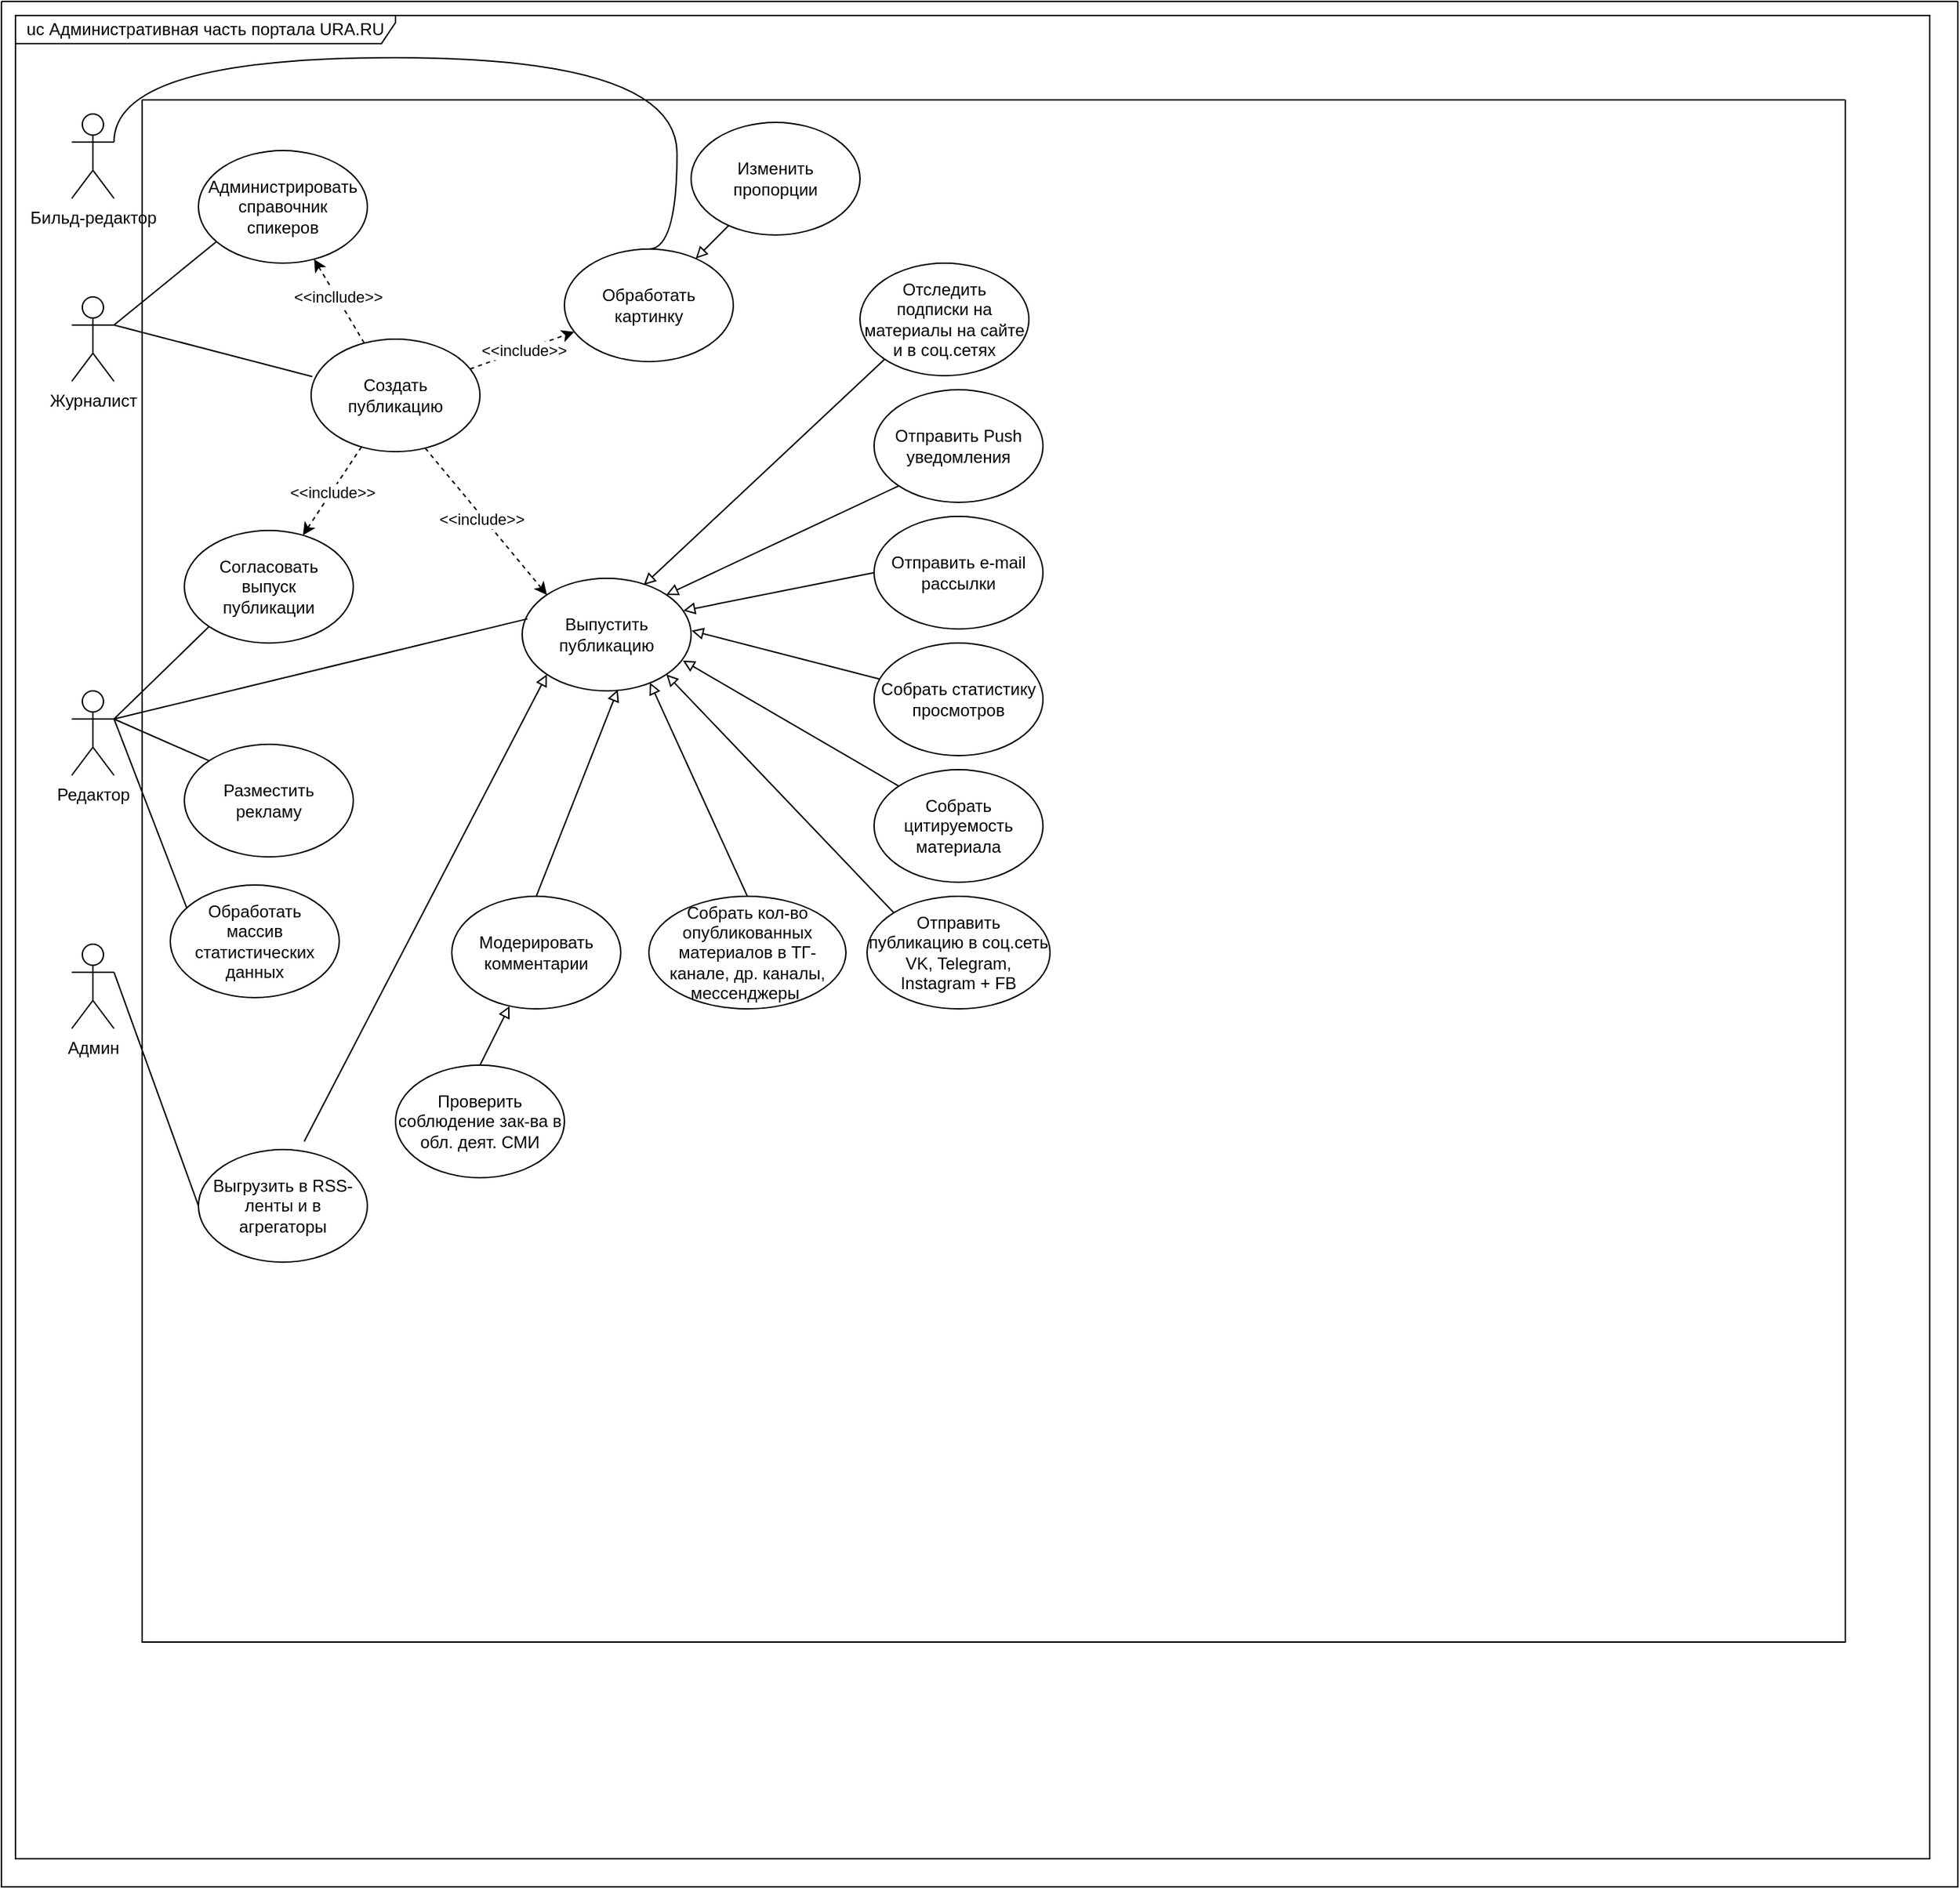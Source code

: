 <mxfile version="21.6.2" type="github">
  <diagram name="uc_uranews_admin_v1" id="NT0iobg41Oxpv7OmTtV7">
    <mxGraphModel dx="3544" dy="3398" grid="1" gridSize="10" guides="1" tooltips="1" connect="1" arrows="1" fold="1" page="1" pageScale="1" pageWidth="827" pageHeight="1169" math="0" shadow="0">
      <root>
        <mxCell id="0" />
        <mxCell id="1" parent="0" />
        <mxCell id="mFdXJgW_mLOd4mW9TATP-8" value="" style="swimlane;startSize=0;" vertex="1" parent="1">
          <mxGeometry x="-1410" y="-2120" width="1390" height="1340" as="geometry">
            <mxRectangle width="50" height="40" as="alternateBounds" />
          </mxGeometry>
        </mxCell>
        <mxCell id="mFdXJgW_mLOd4mW9TATP-18" value="uc Административная часть портала URA.RU" style="shape=umlFrame;whiteSpace=wrap;html=1;pointerEvents=0;width=270;height=20;" vertex="1" parent="mFdXJgW_mLOd4mW9TATP-8">
          <mxGeometry x="10" y="10" width="1360" height="1310" as="geometry" />
        </mxCell>
        <mxCell id="mFdXJgW_mLOd4mW9TATP-58" style="rounded=0;orthogonalLoop=1;jettySize=auto;html=1;exitX=0.5;exitY=0;exitDx=0;exitDy=0;entryX=0.566;entryY=0.989;entryDx=0;entryDy=0;endArrow=block;endFill=0;entryPerimeter=0;" edge="1" parent="mFdXJgW_mLOd4mW9TATP-8" source="mFdXJgW_mLOd4mW9TATP-27" target="mFdXJgW_mLOd4mW9TATP-29">
          <mxGeometry relative="1" as="geometry" />
        </mxCell>
        <mxCell id="mFdXJgW_mLOd4mW9TATP-47" value="" style="rounded=0;orthogonalLoop=1;jettySize=auto;html=1;endArrow=classic;endFill=1;startArrow=none;startFill=0;dashed=1;" edge="1" parent="mFdXJgW_mLOd4mW9TATP-8" source="mFdXJgW_mLOd4mW9TATP-28" target="mFdXJgW_mLOd4mW9TATP-46">
          <mxGeometry relative="1" as="geometry" />
        </mxCell>
        <mxCell id="mFdXJgW_mLOd4mW9TATP-70" value="&amp;lt;&amp;lt;include&amp;gt;&amp;gt;" style="edgeLabel;html=1;align=center;verticalAlign=middle;resizable=0;points=[];" vertex="1" connectable="0" parent="mFdXJgW_mLOd4mW9TATP-47">
          <mxGeometry x="-0.098" relative="1" as="geometry">
            <mxPoint x="4" y="-2" as="offset" />
          </mxGeometry>
        </mxCell>
        <mxCell id="mFdXJgW_mLOd4mW9TATP-28" value="Создать &lt;br&gt;публикацию" style="ellipse;whiteSpace=wrap;html=1;" vertex="1" parent="mFdXJgW_mLOd4mW9TATP-8">
          <mxGeometry x="220" y="240" width="120" height="80" as="geometry" />
        </mxCell>
        <mxCell id="mFdXJgW_mLOd4mW9TATP-51" style="rounded=0;orthogonalLoop=1;jettySize=auto;html=1;exitX=0;exitY=0;exitDx=0;exitDy=0;entryX=0.676;entryY=0.969;entryDx=0;entryDy=0;entryPerimeter=0;endArrow=none;endFill=0;dashed=1;startArrow=classic;startFill=1;" edge="1" parent="mFdXJgW_mLOd4mW9TATP-8" source="mFdXJgW_mLOd4mW9TATP-29" target="mFdXJgW_mLOd4mW9TATP-28">
          <mxGeometry relative="1" as="geometry" />
        </mxCell>
        <mxCell id="mFdXJgW_mLOd4mW9TATP-72" value="&amp;lt;&amp;lt;include&amp;gt;&amp;gt;" style="edgeLabel;html=1;align=center;verticalAlign=middle;resizable=0;points=[];" vertex="1" connectable="0" parent="mFdXJgW_mLOd4mW9TATP-51">
          <mxGeometry x="0.058" y="1" relative="1" as="geometry">
            <mxPoint as="offset" />
          </mxGeometry>
        </mxCell>
        <mxCell id="mFdXJgW_mLOd4mW9TATP-29" value="Выпустить публикацию" style="ellipse;whiteSpace=wrap;html=1;" vertex="1" parent="mFdXJgW_mLOd4mW9TATP-8">
          <mxGeometry x="370" y="410" width="120" height="80" as="geometry" />
        </mxCell>
        <mxCell id="mFdXJgW_mLOd4mW9TATP-50" value="" style="rounded=0;orthogonalLoop=1;jettySize=auto;html=1;endArrow=none;endFill=0;startArrow=classic;startFill=1;dashed=1;" edge="1" parent="mFdXJgW_mLOd4mW9TATP-8" source="mFdXJgW_mLOd4mW9TATP-30" target="mFdXJgW_mLOd4mW9TATP-28">
          <mxGeometry relative="1" as="geometry" />
        </mxCell>
        <mxCell id="mFdXJgW_mLOd4mW9TATP-73" value="&amp;lt;&amp;lt;include&amp;gt;&amp;gt;" style="edgeLabel;html=1;align=center;verticalAlign=middle;resizable=0;points=[];" vertex="1" connectable="0" parent="mFdXJgW_mLOd4mW9TATP-50">
          <mxGeometry x="-0.012" relative="1" as="geometry">
            <mxPoint as="offset" />
          </mxGeometry>
        </mxCell>
        <mxCell id="mFdXJgW_mLOd4mW9TATP-66" style="rounded=0;orthogonalLoop=1;jettySize=auto;html=1;exitX=1;exitY=0.333;exitDx=0;exitDy=0;exitPerimeter=0;entryX=0;entryY=0.5;entryDx=0;entryDy=0;endArrow=none;endFill=0;" edge="1" parent="mFdXJgW_mLOd4mW9TATP-8" source="mFdXJgW_mLOd4mW9TATP-23" target="mFdXJgW_mLOd4mW9TATP-45">
          <mxGeometry relative="1" as="geometry" />
        </mxCell>
        <mxCell id="mFdXJgW_mLOd4mW9TATP-23" value="Админ" style="shape=umlActor;verticalLabelPosition=bottom;verticalAlign=top;html=1;" vertex="1" parent="mFdXJgW_mLOd4mW9TATP-8">
          <mxGeometry x="50" y="670" width="30" height="60" as="geometry" />
        </mxCell>
        <mxCell id="mFdXJgW_mLOd4mW9TATP-64" style="rounded=0;orthogonalLoop=1;jettySize=auto;html=1;exitX=1;exitY=0.333;exitDx=0;exitDy=0;exitPerimeter=0;entryX=0.031;entryY=0.36;entryDx=0;entryDy=0;entryPerimeter=0;endArrow=none;endFill=0;" edge="1" parent="mFdXJgW_mLOd4mW9TATP-8" source="mFdXJgW_mLOd4mW9TATP-25" target="mFdXJgW_mLOd4mW9TATP-29">
          <mxGeometry relative="1" as="geometry" />
        </mxCell>
        <mxCell id="mFdXJgW_mLOd4mW9TATP-67" style="rounded=0;orthogonalLoop=1;jettySize=auto;html=1;exitX=1;exitY=0.333;exitDx=0;exitDy=0;exitPerimeter=0;entryX=0;entryY=0;entryDx=0;entryDy=0;endArrow=none;endFill=0;" edge="1" parent="mFdXJgW_mLOd4mW9TATP-8" source="mFdXJgW_mLOd4mW9TATP-25" target="mFdXJgW_mLOd4mW9TATP-33">
          <mxGeometry relative="1" as="geometry" />
        </mxCell>
        <mxCell id="mFdXJgW_mLOd4mW9TATP-68" style="rounded=0;orthogonalLoop=1;jettySize=auto;html=1;exitX=1;exitY=0.333;exitDx=0;exitDy=0;exitPerimeter=0;entryX=0.1;entryY=0.214;entryDx=0;entryDy=0;entryPerimeter=0;endArrow=none;endFill=0;" edge="1" parent="mFdXJgW_mLOd4mW9TATP-8" source="mFdXJgW_mLOd4mW9TATP-25" target="mFdXJgW_mLOd4mW9TATP-36">
          <mxGeometry relative="1" as="geometry" />
        </mxCell>
        <mxCell id="mFdXJgW_mLOd4mW9TATP-71" style="rounded=0;orthogonalLoop=1;jettySize=auto;html=1;exitX=1;exitY=0.333;exitDx=0;exitDy=0;exitPerimeter=0;entryX=0;entryY=1;entryDx=0;entryDy=0;endArrow=none;endFill=0;" edge="1" parent="mFdXJgW_mLOd4mW9TATP-8" source="mFdXJgW_mLOd4mW9TATP-25" target="mFdXJgW_mLOd4mW9TATP-30">
          <mxGeometry relative="1" as="geometry" />
        </mxCell>
        <mxCell id="mFdXJgW_mLOd4mW9TATP-25" value="Редактор" style="shape=umlActor;verticalLabelPosition=bottom;verticalAlign=top;html=1;" vertex="1" parent="mFdXJgW_mLOd4mW9TATP-8">
          <mxGeometry x="50" y="490" width="30" height="60" as="geometry" />
        </mxCell>
        <mxCell id="mFdXJgW_mLOd4mW9TATP-63" style="edgeStyle=orthogonalEdgeStyle;rounded=0;orthogonalLoop=1;jettySize=auto;html=1;exitX=1;exitY=0.333;exitDx=0;exitDy=0;exitPerimeter=0;entryX=0.5;entryY=0;entryDx=0;entryDy=0;endArrow=none;endFill=0;curved=1;" edge="1" parent="mFdXJgW_mLOd4mW9TATP-8" source="mFdXJgW_mLOd4mW9TATP-26" target="mFdXJgW_mLOd4mW9TATP-46">
          <mxGeometry relative="1" as="geometry">
            <Array as="points">
              <mxPoint x="80" y="40" />
              <mxPoint x="480" y="40" />
            </Array>
          </mxGeometry>
        </mxCell>
        <mxCell id="mFdXJgW_mLOd4mW9TATP-26" value="Бильд-редактор" style="shape=umlActor;verticalLabelPosition=bottom;verticalAlign=top;html=1;" vertex="1" parent="mFdXJgW_mLOd4mW9TATP-8">
          <mxGeometry x="50" y="80" width="30" height="60" as="geometry" />
        </mxCell>
        <mxCell id="mFdXJgW_mLOd4mW9TATP-52" value="" style="rounded=0;orthogonalLoop=1;jettySize=auto;html=1;endArrow=block;endFill=0;entryX=1.003;entryY=0.465;entryDx=0;entryDy=0;entryPerimeter=0;" edge="1" parent="mFdXJgW_mLOd4mW9TATP-8" source="mFdXJgW_mLOd4mW9TATP-35" target="mFdXJgW_mLOd4mW9TATP-29">
          <mxGeometry relative="1" as="geometry" />
        </mxCell>
        <mxCell id="mFdXJgW_mLOd4mW9TATP-59" value="" style="rounded=0;orthogonalLoop=1;jettySize=auto;html=1;endArrow=none;endFill=0;startArrow=classic;startFill=1;dashed=1;" edge="1" parent="mFdXJgW_mLOd4mW9TATP-8" source="mFdXJgW_mLOd4mW9TATP-38" target="mFdXJgW_mLOd4mW9TATP-28">
          <mxGeometry relative="1" as="geometry" />
        </mxCell>
        <mxCell id="mFdXJgW_mLOd4mW9TATP-69" value="&amp;lt;&amp;lt;incllude&amp;gt;&amp;gt;" style="edgeLabel;html=1;align=center;verticalAlign=middle;resizable=0;points=[];" vertex="1" connectable="0" parent="mFdXJgW_mLOd4mW9TATP-59">
          <mxGeometry x="-0.346" y="1" relative="1" as="geometry">
            <mxPoint x="4" y="8" as="offset" />
          </mxGeometry>
        </mxCell>
        <mxCell id="mFdXJgW_mLOd4mW9TATP-56" style="rounded=0;orthogonalLoop=1;jettySize=auto;html=1;exitX=0;exitY=1;exitDx=0;exitDy=0;entryX=1;entryY=0;entryDx=0;entryDy=0;endArrow=block;endFill=0;" edge="1" parent="mFdXJgW_mLOd4mW9TATP-8" source="mFdXJgW_mLOd4mW9TATP-39" target="mFdXJgW_mLOd4mW9TATP-29">
          <mxGeometry relative="1" as="geometry" />
        </mxCell>
        <mxCell id="mFdXJgW_mLOd4mW9TATP-57" style="rounded=0;orthogonalLoop=1;jettySize=auto;html=1;exitX=0;exitY=0.5;exitDx=0;exitDy=0;entryX=0.954;entryY=0.288;entryDx=0;entryDy=0;entryPerimeter=0;endArrow=block;endFill=0;" edge="1" parent="mFdXJgW_mLOd4mW9TATP-8" source="mFdXJgW_mLOd4mW9TATP-40" target="mFdXJgW_mLOd4mW9TATP-29">
          <mxGeometry relative="1" as="geometry" />
        </mxCell>
        <mxCell id="mFdXJgW_mLOd4mW9TATP-54" style="rounded=0;orthogonalLoop=1;jettySize=auto;html=1;exitX=0;exitY=0;exitDx=0;exitDy=0;entryX=1;entryY=1;entryDx=0;entryDy=0;endArrow=block;endFill=0;" edge="1" parent="mFdXJgW_mLOd4mW9TATP-8" source="mFdXJgW_mLOd4mW9TATP-41" target="mFdXJgW_mLOd4mW9TATP-29">
          <mxGeometry relative="1" as="geometry" />
        </mxCell>
        <mxCell id="mFdXJgW_mLOd4mW9TATP-53" style="rounded=0;orthogonalLoop=1;jettySize=auto;html=1;exitX=0;exitY=0;exitDx=0;exitDy=0;endArrow=block;endFill=0;entryX=0.951;entryY=0.73;entryDx=0;entryDy=0;entryPerimeter=0;" edge="1" parent="mFdXJgW_mLOd4mW9TATP-8" source="mFdXJgW_mLOd4mW9TATP-42" target="mFdXJgW_mLOd4mW9TATP-29">
          <mxGeometry relative="1" as="geometry">
            <mxPoint x="480" y="470" as="targetPoint" />
          </mxGeometry>
        </mxCell>
        <mxCell id="mFdXJgW_mLOd4mW9TATP-55" style="rounded=0;orthogonalLoop=1;jettySize=auto;html=1;exitX=0.5;exitY=0;exitDx=0;exitDy=0;entryX=0.756;entryY=0.926;entryDx=0;entryDy=0;endArrow=block;endFill=0;entryPerimeter=0;" edge="1" parent="mFdXJgW_mLOd4mW9TATP-8" source="mFdXJgW_mLOd4mW9TATP-43" target="mFdXJgW_mLOd4mW9TATP-29">
          <mxGeometry relative="1" as="geometry" />
        </mxCell>
        <mxCell id="mFdXJgW_mLOd4mW9TATP-61" style="rounded=0;orthogonalLoop=1;jettySize=auto;html=1;exitX=0;exitY=1;exitDx=0;exitDy=0;entryX=0.72;entryY=0.059;entryDx=0;entryDy=0;entryPerimeter=0;endArrow=block;endFill=0;" edge="1" parent="mFdXJgW_mLOd4mW9TATP-8" source="mFdXJgW_mLOd4mW9TATP-44" target="mFdXJgW_mLOd4mW9TATP-29">
          <mxGeometry relative="1" as="geometry" />
        </mxCell>
        <mxCell id="mFdXJgW_mLOd4mW9TATP-62" style="rounded=0;orthogonalLoop=1;jettySize=auto;html=1;exitX=1;exitY=0.333;exitDx=0;exitDy=0;exitPerimeter=0;entryX=0.007;entryY=0.333;entryDx=0;entryDy=0;entryPerimeter=0;endArrow=none;endFill=0;" edge="1" parent="mFdXJgW_mLOd4mW9TATP-8" source="mFdXJgW_mLOd4mW9TATP-24" target="mFdXJgW_mLOd4mW9TATP-28">
          <mxGeometry relative="1" as="geometry" />
        </mxCell>
        <mxCell id="mFdXJgW_mLOd4mW9TATP-74" style="rounded=0;orthogonalLoop=1;jettySize=auto;html=1;exitX=1;exitY=0.333;exitDx=0;exitDy=0;exitPerimeter=0;entryX=0.105;entryY=0.811;entryDx=0;entryDy=0;entryPerimeter=0;endArrow=none;endFill=0;" edge="1" parent="mFdXJgW_mLOd4mW9TATP-8" source="mFdXJgW_mLOd4mW9TATP-24" target="mFdXJgW_mLOd4mW9TATP-38">
          <mxGeometry relative="1" as="geometry" />
        </mxCell>
        <mxCell id="mFdXJgW_mLOd4mW9TATP-24" value="Журналист" style="shape=umlActor;verticalLabelPosition=bottom;verticalAlign=top;html=1;" vertex="1" parent="mFdXJgW_mLOd4mW9TATP-8">
          <mxGeometry x="50" y="210" width="30" height="60" as="geometry" />
        </mxCell>
        <mxCell id="mFdXJgW_mLOd4mW9TATP-65" style="rounded=0;orthogonalLoop=1;jettySize=auto;html=1;exitX=0.626;exitY=-0.072;exitDx=0;exitDy=0;entryX=0;entryY=1;entryDx=0;entryDy=0;endArrow=block;endFill=0;exitPerimeter=0;" edge="1" parent="mFdXJgW_mLOd4mW9TATP-8" source="mFdXJgW_mLOd4mW9TATP-45" target="mFdXJgW_mLOd4mW9TATP-29">
          <mxGeometry relative="1" as="geometry" />
        </mxCell>
        <mxCell id="mFdXJgW_mLOd4mW9TATP-60" value="" style="swimlane;startSize=0;" vertex="1" parent="mFdXJgW_mLOd4mW9TATP-8">
          <mxGeometry x="100" y="70" width="1210" height="1096" as="geometry" />
        </mxCell>
        <mxCell id="mFdXJgW_mLOd4mW9TATP-31" value="Проверить соблюдение зак-ва в обл. деят. СМИ" style="ellipse;whiteSpace=wrap;html=1;" vertex="1" parent="mFdXJgW_mLOd4mW9TATP-60">
          <mxGeometry x="180" y="686" width="120" height="80" as="geometry" />
        </mxCell>
        <mxCell id="mFdXJgW_mLOd4mW9TATP-30" value="Согласовать &lt;br&gt;выпуск &lt;br&gt;публикации" style="ellipse;whiteSpace=wrap;html=1;" vertex="1" parent="mFdXJgW_mLOd4mW9TATP-60">
          <mxGeometry x="30" y="306" width="120" height="80" as="geometry" />
        </mxCell>
        <mxCell id="mFdXJgW_mLOd4mW9TATP-46" value="Обработать картинку" style="ellipse;whiteSpace=wrap;html=1;" vertex="1" parent="mFdXJgW_mLOd4mW9TATP-60">
          <mxGeometry x="300" y="106" width="120" height="80" as="geometry" />
        </mxCell>
        <mxCell id="mFdXJgW_mLOd4mW9TATP-48" value="Изменить&lt;br&gt;пропорции" style="ellipse;whiteSpace=wrap;html=1;" vertex="1" parent="mFdXJgW_mLOd4mW9TATP-60">
          <mxGeometry x="390" y="16" width="120" height="80" as="geometry" />
        </mxCell>
        <mxCell id="mFdXJgW_mLOd4mW9TATP-49" value="" style="rounded=0;orthogonalLoop=1;jettySize=auto;html=1;endArrow=none;endFill=0;startArrow=block;startFill=0;" edge="1" parent="mFdXJgW_mLOd4mW9TATP-60" source="mFdXJgW_mLOd4mW9TATP-46" target="mFdXJgW_mLOd4mW9TATP-48">
          <mxGeometry relative="1" as="geometry" />
        </mxCell>
        <mxCell id="mFdXJgW_mLOd4mW9TATP-38" value="Администрировать справочник&lt;br&gt;спикеров" style="ellipse;whiteSpace=wrap;html=1;" vertex="1" parent="mFdXJgW_mLOd4mW9TATP-60">
          <mxGeometry x="40" y="36" width="120" height="80" as="geometry" />
        </mxCell>
        <mxCell id="mFdXJgW_mLOd4mW9TATP-44" value="Отследить &lt;br&gt;подписки на&lt;br&gt;материалы на сайте и в соц.сетях" style="ellipse;whiteSpace=wrap;html=1;" vertex="1" parent="mFdXJgW_mLOd4mW9TATP-60">
          <mxGeometry x="510" y="116" width="120" height="80" as="geometry" />
        </mxCell>
        <mxCell id="mFdXJgW_mLOd4mW9TATP-39" value="Отправить Push уведомления" style="ellipse;whiteSpace=wrap;html=1;" vertex="1" parent="mFdXJgW_mLOd4mW9TATP-60">
          <mxGeometry x="520" y="206" width="120" height="80" as="geometry" />
        </mxCell>
        <mxCell id="mFdXJgW_mLOd4mW9TATP-40" value="Отправить e-mail рассылки" style="ellipse;whiteSpace=wrap;html=1;" vertex="1" parent="mFdXJgW_mLOd4mW9TATP-60">
          <mxGeometry x="520" y="296" width="120" height="80" as="geometry" />
        </mxCell>
        <mxCell id="mFdXJgW_mLOd4mW9TATP-35" value="Собрать статистику просмотров" style="ellipse;whiteSpace=wrap;html=1;" vertex="1" parent="mFdXJgW_mLOd4mW9TATP-60">
          <mxGeometry x="520" y="386" width="120" height="80" as="geometry" />
        </mxCell>
        <mxCell id="mFdXJgW_mLOd4mW9TATP-42" value="Собрать цитируемость материала" style="ellipse;whiteSpace=wrap;html=1;" vertex="1" parent="mFdXJgW_mLOd4mW9TATP-60">
          <mxGeometry x="520" y="476" width="120" height="80" as="geometry" />
        </mxCell>
        <mxCell id="mFdXJgW_mLOd4mW9TATP-41" value="Отправить публикацию в соц.сеть&lt;br&gt;VK, Telegram, Instagram + FB" style="ellipse;whiteSpace=wrap;html=1;" vertex="1" parent="mFdXJgW_mLOd4mW9TATP-60">
          <mxGeometry x="515" y="566" width="130" height="80" as="geometry" />
        </mxCell>
        <mxCell id="mFdXJgW_mLOd4mW9TATP-43" value="Собрать кол-во опубликованных материалов в ТГ-канале, др. каналы, мессенджеры&amp;nbsp;" style="ellipse;whiteSpace=wrap;html=1;" vertex="1" parent="mFdXJgW_mLOd4mW9TATP-60">
          <mxGeometry x="360" y="566" width="140" height="80" as="geometry" />
        </mxCell>
        <mxCell id="mFdXJgW_mLOd4mW9TATP-27" value="Модерировать комментарии" style="ellipse;whiteSpace=wrap;html=1;" vertex="1" parent="mFdXJgW_mLOd4mW9TATP-60">
          <mxGeometry x="220" y="566" width="120" height="80" as="geometry" />
        </mxCell>
        <mxCell id="mFdXJgW_mLOd4mW9TATP-32" value="" style="rounded=0;orthogonalLoop=1;jettySize=auto;html=1;endArrow=none;endFill=0;startArrow=block;startFill=0;entryX=0.5;entryY=0;entryDx=0;entryDy=0;" edge="1" parent="mFdXJgW_mLOd4mW9TATP-60" source="mFdXJgW_mLOd4mW9TATP-27" target="mFdXJgW_mLOd4mW9TATP-31">
          <mxGeometry relative="1" as="geometry">
            <mxPoint x="129.047" y="66.37" as="targetPoint" />
          </mxGeometry>
        </mxCell>
        <mxCell id="mFdXJgW_mLOd4mW9TATP-45" value="Выгрузить в RSS-ленты и в&lt;br/&gt;агрегаторы" style="ellipse;whiteSpace=wrap;html=1;" vertex="1" parent="mFdXJgW_mLOd4mW9TATP-60">
          <mxGeometry x="40" y="746" width="120" height="80" as="geometry" />
        </mxCell>
        <mxCell id="mFdXJgW_mLOd4mW9TATP-33" value="Разместить &lt;br&gt;рекламу" style="ellipse;whiteSpace=wrap;html=1;" vertex="1" parent="mFdXJgW_mLOd4mW9TATP-60">
          <mxGeometry x="30" y="458" width="120" height="80" as="geometry" />
        </mxCell>
        <mxCell id="mFdXJgW_mLOd4mW9TATP-36" value="Обработать &lt;br&gt;массив статистических данных" style="ellipse;whiteSpace=wrap;html=1;" vertex="1" parent="mFdXJgW_mLOd4mW9TATP-60">
          <mxGeometry x="20" y="558" width="120" height="80" as="geometry" />
        </mxCell>
      </root>
    </mxGraphModel>
  </diagram>
</mxfile>

